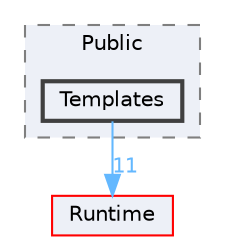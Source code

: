 digraph "Templates"
{
 // INTERACTIVE_SVG=YES
 // LATEX_PDF_SIZE
  bgcolor="transparent";
  edge [fontname=Helvetica,fontsize=10,labelfontname=Helvetica,labelfontsize=10];
  node [fontname=Helvetica,fontsize=10,shape=box,height=0.2,width=0.4];
  compound=true
  subgraph clusterdir_6a4c71f4ebad453a52b038ad6f1f54c6 {
    graph [ bgcolor="#edf0f7", pencolor="grey50", label="Public", fontname=Helvetica,fontsize=10 style="filled,dashed", URL="dir_6a4c71f4ebad453a52b038ad6f1f54c6.html",tooltip=""]
  dir_58540957f4a50561e6a41a1aa66aadac [label="Templates", fillcolor="#edf0f7", color="grey25", style="filled,bold", URL="dir_58540957f4a50561e6a41a1aa66aadac.html",tooltip=""];
  }
  dir_7536b172fbd480bfd146a1b1acd6856b [label="Runtime", fillcolor="#edf0f7", color="red", style="filled", URL="dir_7536b172fbd480bfd146a1b1acd6856b.html",tooltip=""];
  dir_58540957f4a50561e6a41a1aa66aadac->dir_7536b172fbd480bfd146a1b1acd6856b [headlabel="11", labeldistance=1.5 headhref="dir_001175_000984.html" href="dir_001175_000984.html" color="steelblue1" fontcolor="steelblue1"];
}
